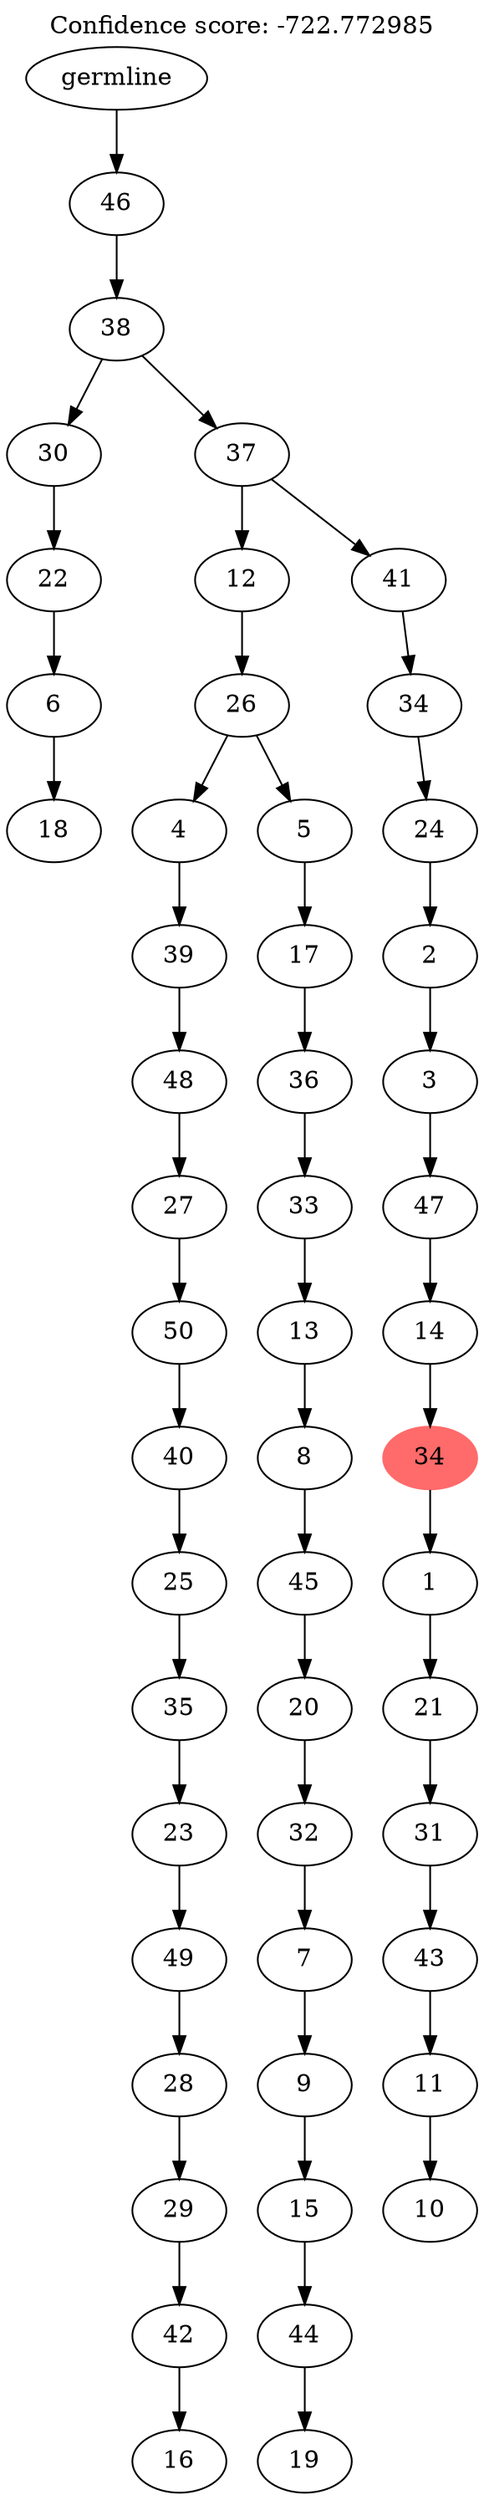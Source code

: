 digraph g {
	"50" -> "51";
	"51" [label="18"];
	"49" -> "50";
	"50" [label="6"];
	"48" -> "49";
	"49" [label="22"];
	"46" -> "47";
	"47" [label="16"];
	"45" -> "46";
	"46" [label="42"];
	"44" -> "45";
	"45" [label="29"];
	"43" -> "44";
	"44" [label="28"];
	"42" -> "43";
	"43" [label="49"];
	"41" -> "42";
	"42" [label="23"];
	"40" -> "41";
	"41" [label="35"];
	"39" -> "40";
	"40" [label="25"];
	"38" -> "39";
	"39" [label="40"];
	"37" -> "38";
	"38" [label="50"];
	"36" -> "37";
	"37" [label="27"];
	"35" -> "36";
	"36" [label="48"];
	"34" -> "35";
	"35" [label="39"];
	"32" -> "33";
	"33" [label="19"];
	"31" -> "32";
	"32" [label="44"];
	"30" -> "31";
	"31" [label="15"];
	"29" -> "30";
	"30" [label="9"];
	"28" -> "29";
	"29" [label="7"];
	"27" -> "28";
	"28" [label="32"];
	"26" -> "27";
	"27" [label="20"];
	"25" -> "26";
	"26" [label="45"];
	"24" -> "25";
	"25" [label="8"];
	"23" -> "24";
	"24" [label="13"];
	"22" -> "23";
	"23" [label="33"];
	"21" -> "22";
	"22" [label="36"];
	"20" -> "21";
	"21" [label="17"];
	"19" -> "20";
	"20" [label="5"];
	"19" -> "34";
	"34" [label="4"];
	"18" -> "19";
	"19" [label="26"];
	"16" -> "17";
	"17" [label="10"];
	"15" -> "16";
	"16" [label="11"];
	"14" -> "15";
	"15" [label="43"];
	"13" -> "14";
	"14" [label="31"];
	"12" -> "13";
	"13" [label="21"];
	"11" -> "12";
	"12" [label="1"];
	"10" -> "11";
	"11" [color=indianred1, style=filled, label="34"];
	"9" -> "10";
	"10" [label="14"];
	"8" -> "9";
	"9" [label="47"];
	"7" -> "8";
	"8" [label="3"];
	"6" -> "7";
	"7" [label="2"];
	"5" -> "6";
	"6" [label="24"];
	"4" -> "5";
	"5" [label="34"];
	"3" -> "4";
	"4" [label="41"];
	"3" -> "18";
	"18" [label="12"];
	"2" -> "3";
	"3" [label="37"];
	"2" -> "48";
	"48" [label="30"];
	"1" -> "2";
	"2" [label="38"];
	"0" -> "1";
	"1" [label="46"];
	"0" [label="germline"];
	labelloc="t";
	label="Confidence score: -722.772985";
}
